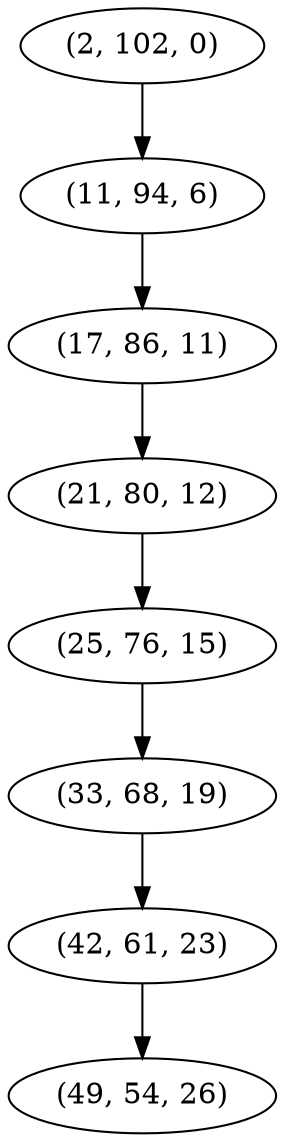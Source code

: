 digraph tree {
    "(2, 102, 0)";
    "(11, 94, 6)";
    "(17, 86, 11)";
    "(21, 80, 12)";
    "(25, 76, 15)";
    "(33, 68, 19)";
    "(42, 61, 23)";
    "(49, 54, 26)";
    "(2, 102, 0)" -> "(11, 94, 6)";
    "(11, 94, 6)" -> "(17, 86, 11)";
    "(17, 86, 11)" -> "(21, 80, 12)";
    "(21, 80, 12)" -> "(25, 76, 15)";
    "(25, 76, 15)" -> "(33, 68, 19)";
    "(33, 68, 19)" -> "(42, 61, 23)";
    "(42, 61, 23)" -> "(49, 54, 26)";
}
